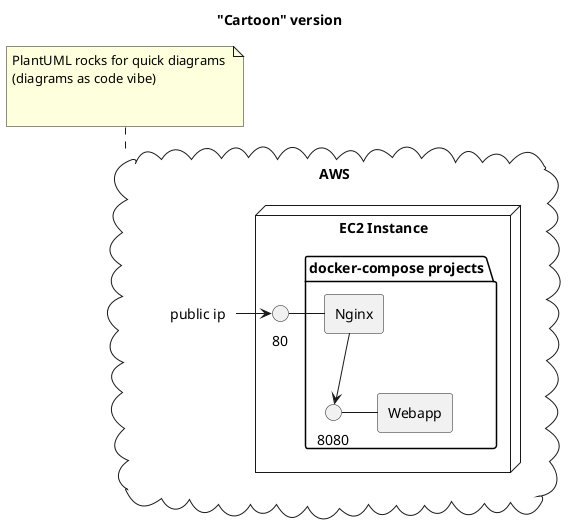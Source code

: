 @startuml

title "Cartoon" version

cloud "AWS" {
    label "public ip" as ip_p
    node "EC2 Instance" {
        interface "80" as ip
        folder "docker-compose projects" {
            rectangle "Nginx" 
            interface "8080" as ip_wa
            rectangle "Webapp"
            ip_wa - Webapp
            Nginx --> ip_wa
        }

    }
    ip - Nginx
}

ip_p -> ip

 note top of AWS
  PlantUML rocks for quick diagrams 
  (diagrams as code vibe)


end note

@enduml